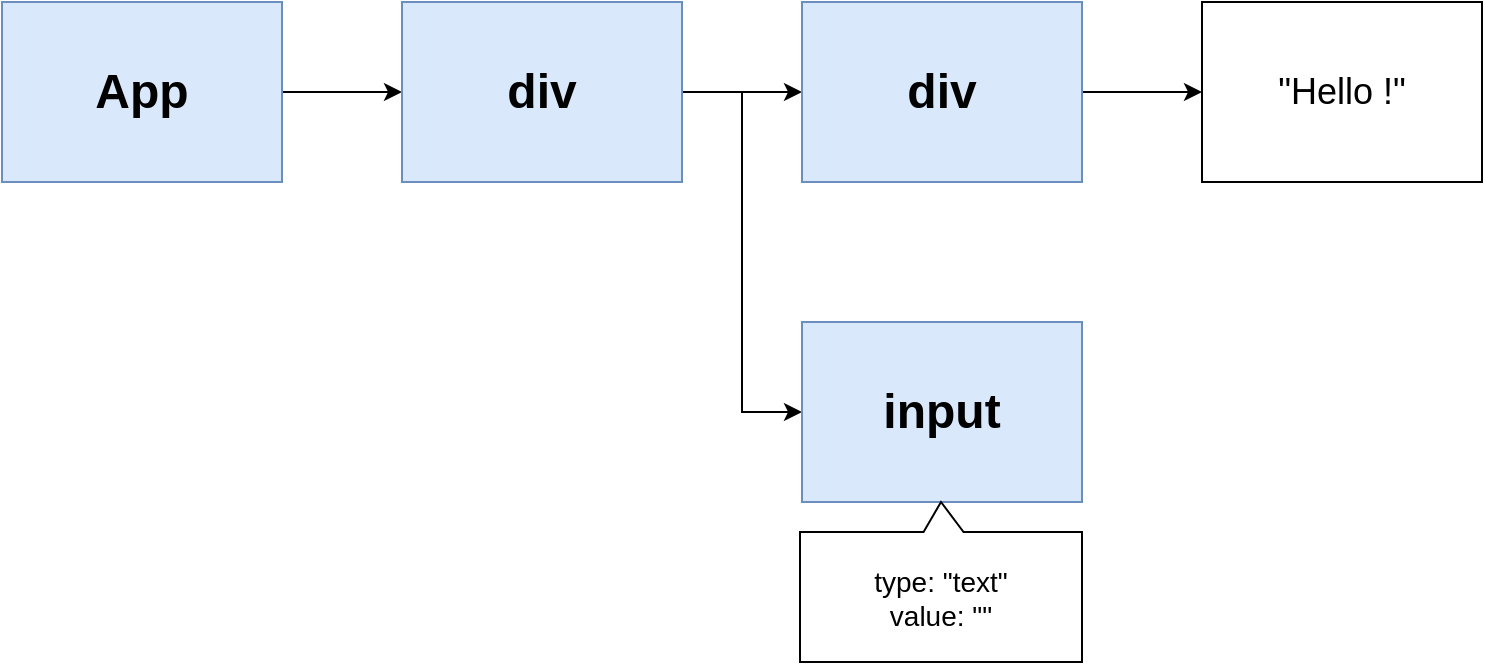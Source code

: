 <mxfile version="11.2.8" type="device" pages="1"><diagram id="cy5wwkzrfEd6yX7aTMpj" name="Page-1"><mxGraphModel dx="856" dy="619" grid="0" gridSize="10" guides="1" tooltips="1" connect="1" arrows="1" fold="1" page="1" pageScale="1" pageWidth="827" pageHeight="1169" background="none" math="0" shadow="0"><root><mxCell id="0"/><mxCell id="1" parent="0"/><mxCell id="WP5Ypat7T_b5clrTJmyP-10" style="edgeStyle=orthogonalEdgeStyle;rounded=0;orthogonalLoop=1;jettySize=auto;html=1;exitX=1;exitY=0.5;exitDx=0;exitDy=0;entryX=0;entryY=0.5;entryDx=0;entryDy=0;" edge="1" parent="1" source="WP5Ypat7T_b5clrTJmyP-2" target="WP5Ypat7T_b5clrTJmyP-3"><mxGeometry relative="1" as="geometry"/></mxCell><mxCell id="WP5Ypat7T_b5clrTJmyP-2" value="&lt;font style=&quot;font-size: 24px&quot;&gt;&lt;b&gt;App&lt;/b&gt;&lt;/font&gt;" style="rounded=0;whiteSpace=wrap;html=1;fillColor=#dae8fc;strokeColor=#6c8ebf;" vertex="1" parent="1"><mxGeometry x="40" y="120" width="140" height="90" as="geometry"/></mxCell><mxCell id="WP5Ypat7T_b5clrTJmyP-11" style="edgeStyle=orthogonalEdgeStyle;rounded=0;orthogonalLoop=1;jettySize=auto;html=1;exitX=1;exitY=0.5;exitDx=0;exitDy=0;entryX=0;entryY=0.5;entryDx=0;entryDy=0;" edge="1" parent="1" source="WP5Ypat7T_b5clrTJmyP-3" target="WP5Ypat7T_b5clrTJmyP-4"><mxGeometry relative="1" as="geometry"/></mxCell><mxCell id="WP5Ypat7T_b5clrTJmyP-13" style="edgeStyle=orthogonalEdgeStyle;rounded=0;orthogonalLoop=1;jettySize=auto;html=1;exitX=1;exitY=0.5;exitDx=0;exitDy=0;entryX=0;entryY=0.5;entryDx=0;entryDy=0;" edge="1" parent="1" source="WP5Ypat7T_b5clrTJmyP-3" target="WP5Ypat7T_b5clrTJmyP-9"><mxGeometry relative="1" as="geometry"/></mxCell><mxCell id="WP5Ypat7T_b5clrTJmyP-3" value="&lt;font style=&quot;font-size: 24px&quot;&gt;&lt;b&gt;div&lt;/b&gt;&lt;/font&gt;" style="rounded=0;whiteSpace=wrap;html=1;fillColor=#dae8fc;strokeColor=#6c8ebf;" vertex="1" parent="1"><mxGeometry x="240" y="120" width="140" height="90" as="geometry"/></mxCell><mxCell id="WP5Ypat7T_b5clrTJmyP-12" style="edgeStyle=orthogonalEdgeStyle;rounded=0;orthogonalLoop=1;jettySize=auto;html=1;exitX=1;exitY=0.5;exitDx=0;exitDy=0;entryX=0;entryY=0.5;entryDx=0;entryDy=0;" edge="1" parent="1" source="WP5Ypat7T_b5clrTJmyP-4" target="WP5Ypat7T_b5clrTJmyP-6"><mxGeometry relative="1" as="geometry"/></mxCell><mxCell id="WP5Ypat7T_b5clrTJmyP-4" value="&lt;font style=&quot;font-size: 24px&quot;&gt;&lt;b&gt;div&lt;/b&gt;&lt;/font&gt;" style="rounded=0;whiteSpace=wrap;html=1;fillColor=#dae8fc;strokeColor=#6c8ebf;" vertex="1" parent="1"><mxGeometry x="440" y="120" width="140" height="90" as="geometry"/></mxCell><mxCell id="WP5Ypat7T_b5clrTJmyP-6" value="&lt;font style=&quot;font-size: 18px&quot;&gt;&quot;Hello !&quot;&lt;/font&gt;" style="rounded=0;whiteSpace=wrap;html=1;" vertex="1" parent="1"><mxGeometry x="640" y="120" width="140" height="90" as="geometry"/></mxCell><mxCell id="WP5Ypat7T_b5clrTJmyP-9" value="&lt;font style=&quot;font-size: 24px&quot;&gt;&lt;b&gt;input&lt;/b&gt;&lt;/font&gt;" style="rounded=0;whiteSpace=wrap;html=1;fillColor=#dae8fc;strokeColor=#6c8ebf;" vertex="1" parent="1"><mxGeometry x="440" y="280" width="140" height="90" as="geometry"/></mxCell><mxCell id="YkAFpSAuHN8DgyJnsryE-2" value="&lt;font style=&quot;font-size: 14px&quot;&gt;type: &quot;text&quot;&lt;br&gt;value: &quot;&quot;&lt;/font&gt;" style="shape=callout;whiteSpace=wrap;html=1;perimeter=calloutPerimeter;size=15;position=0.42;direction=west;" vertex="1" parent="1"><mxGeometry x="439" y="370" width="141" height="80" as="geometry"/></mxCell></root></mxGraphModel></diagram></mxfile>